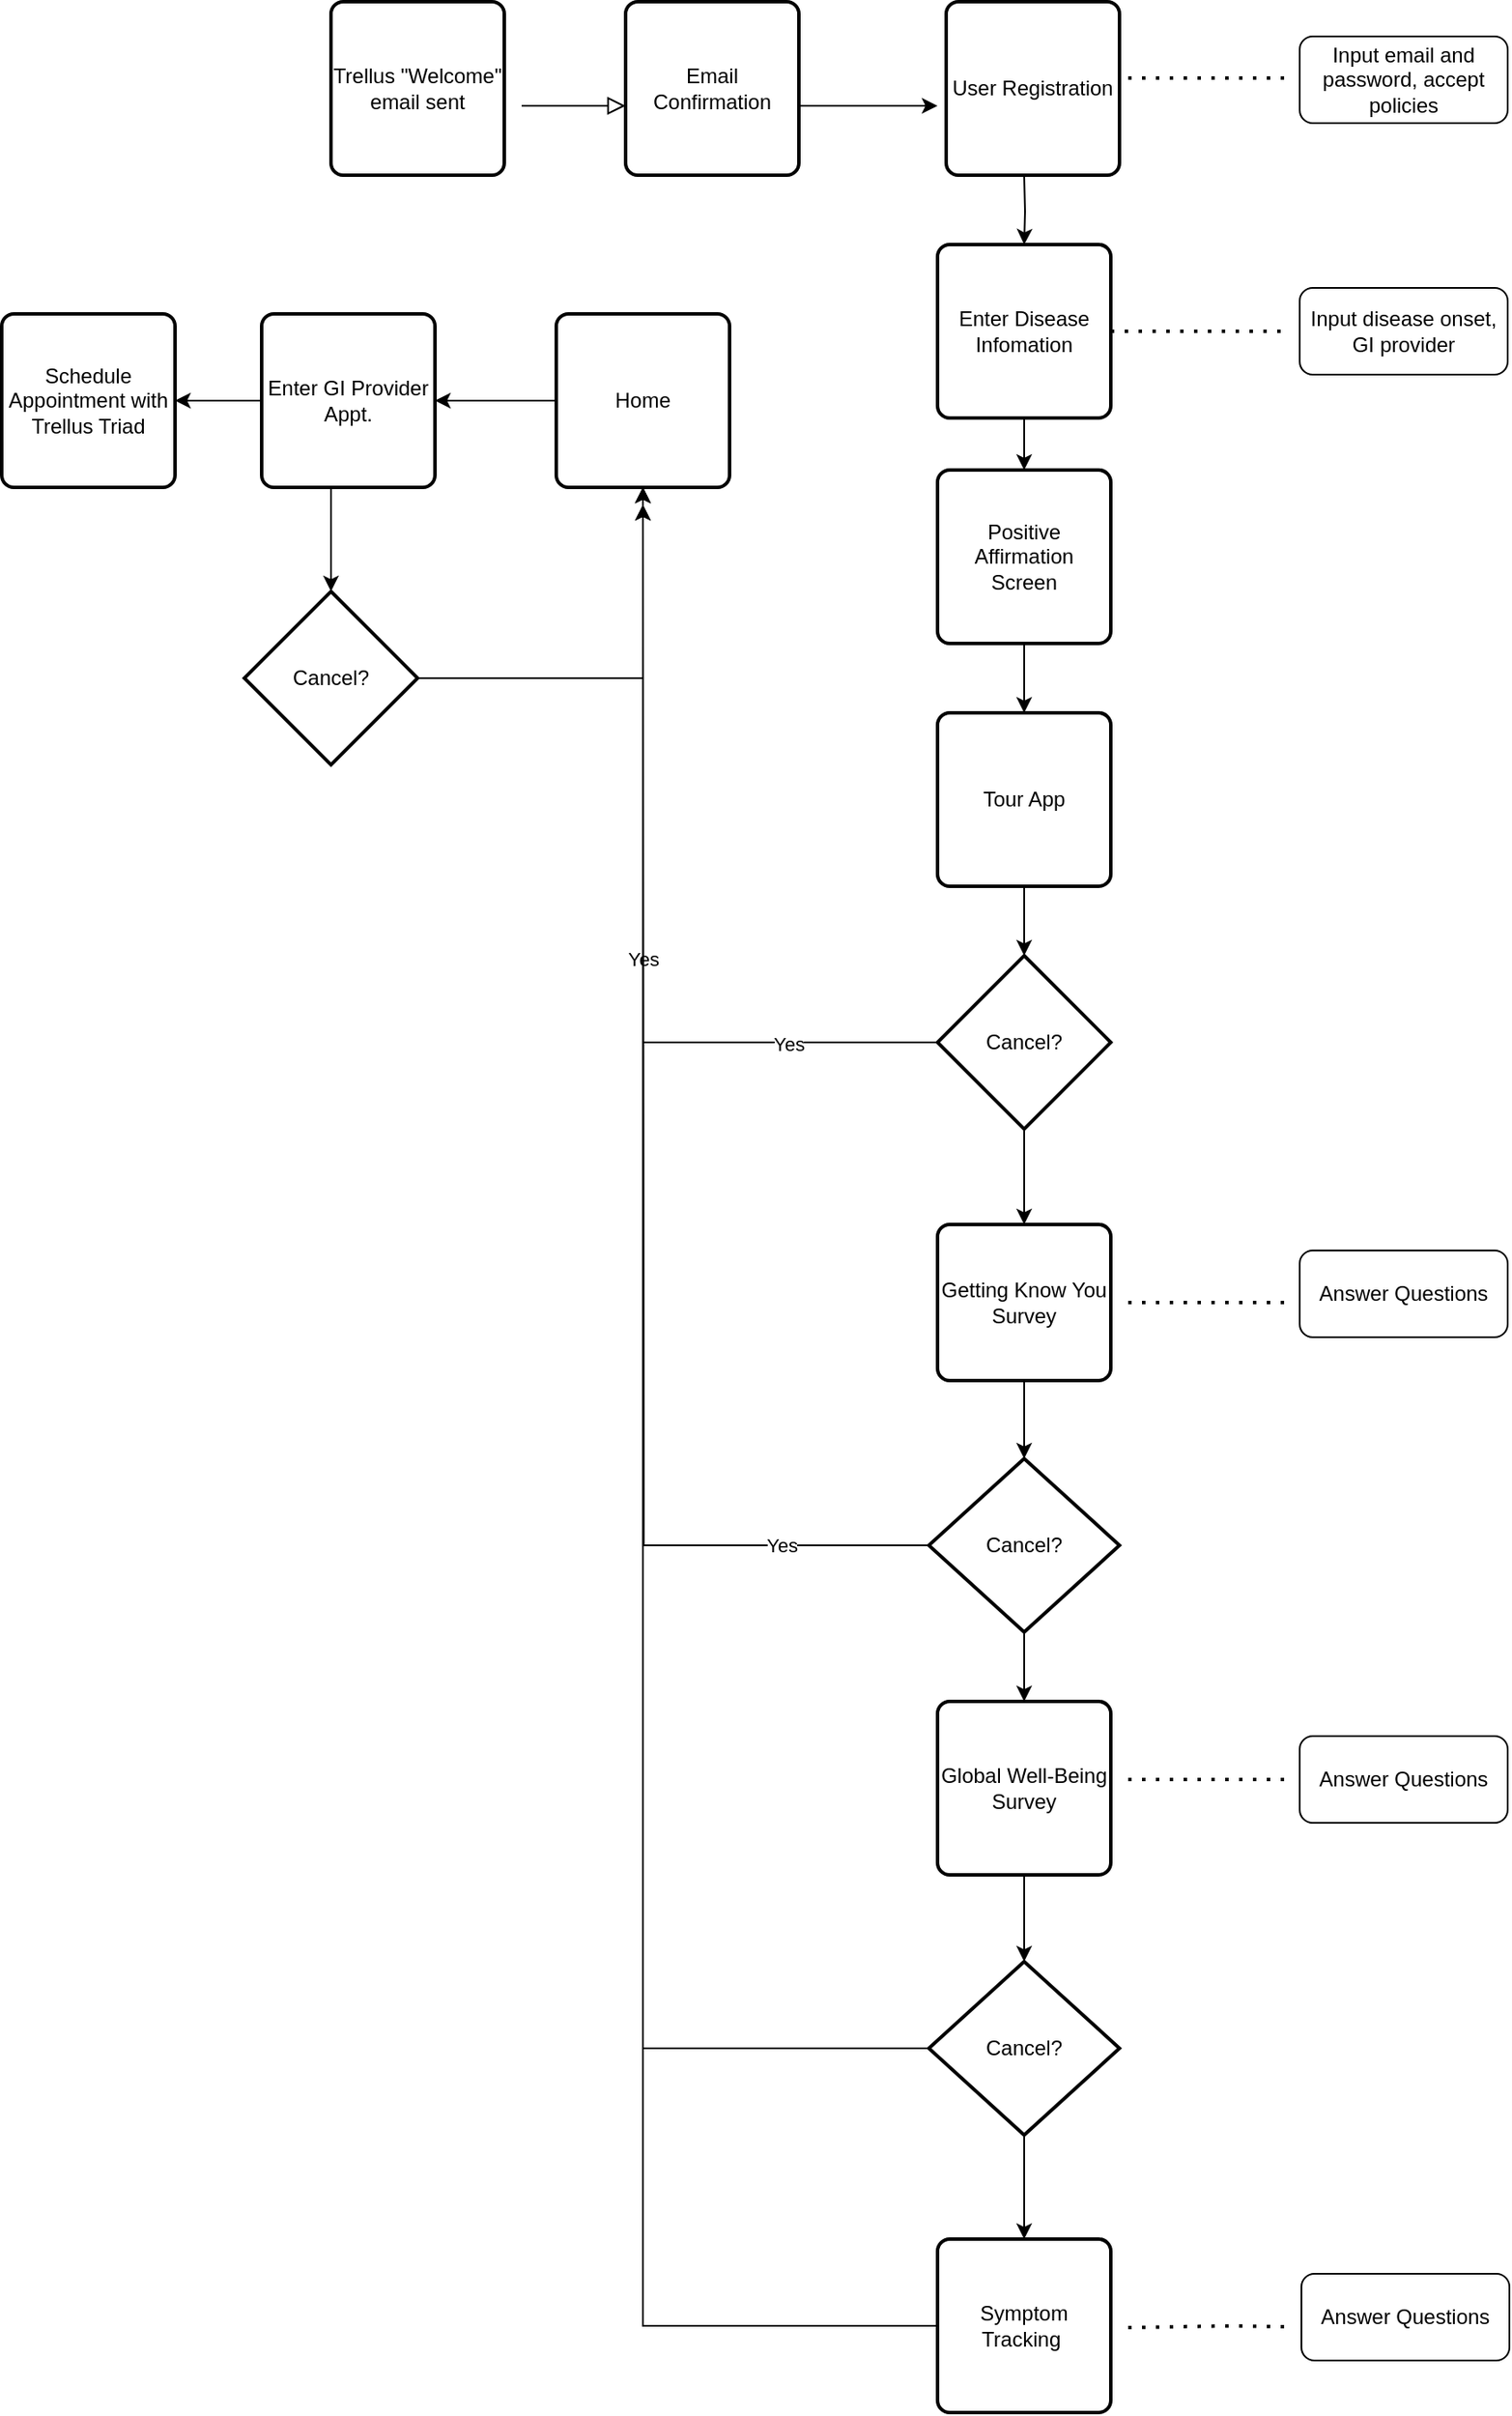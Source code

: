 <mxfile version="13.9.6" type="github">
  <diagram id="C5RBs43oDa-KdzZeNtuy" name="Page-1">
    <mxGraphModel dx="1829" dy="715" grid="1" gridSize="10" guides="1" tooltips="1" connect="1" arrows="1" fold="1" page="1" pageScale="1" pageWidth="827" pageHeight="1169" math="0" shadow="0">
      <root>
        <mxCell id="WIyWlLk6GJQsqaUBKTNV-0" />
        <mxCell id="WIyWlLk6GJQsqaUBKTNV-1" parent="WIyWlLk6GJQsqaUBKTNV-0" />
        <mxCell id="WIyWlLk6GJQsqaUBKTNV-2" value="" style="rounded=0;html=1;jettySize=auto;orthogonalLoop=1;fontSize=11;endArrow=block;endFill=0;endSize=8;strokeWidth=1;shadow=0;labelBackgroundColor=none;edgeStyle=orthogonalEdgeStyle;entryX=0;entryY=0.5;entryDx=0;entryDy=0;" parent="WIyWlLk6GJQsqaUBKTNV-1" edge="1">
          <mxGeometry relative="1" as="geometry">
            <mxPoint x="190" y="70" as="sourcePoint" />
            <mxPoint x="250" y="70" as="targetPoint" />
          </mxGeometry>
        </mxCell>
        <mxCell id="gGnMCyvagH3UXZfCAkN4-2" style="edgeStyle=orthogonalEdgeStyle;rounded=0;orthogonalLoop=1;jettySize=auto;html=1;exitX=1;exitY=0.5;exitDx=0;exitDy=0;entryX=0;entryY=0.5;entryDx=0;entryDy=0;" parent="WIyWlLk6GJQsqaUBKTNV-1" edge="1">
          <mxGeometry relative="1" as="geometry">
            <mxPoint x="350" y="70" as="sourcePoint" />
            <mxPoint x="430" y="70" as="targetPoint" />
          </mxGeometry>
        </mxCell>
        <mxCell id="gGnMCyvagH3UXZfCAkN4-8" style="edgeStyle=orthogonalEdgeStyle;rounded=0;orthogonalLoop=1;jettySize=auto;html=1;exitX=0.5;exitY=1;exitDx=0;exitDy=0;" parent="WIyWlLk6GJQsqaUBKTNV-1" target="gGnMCyvagH3UXZfCAkN4-7" edge="1">
          <mxGeometry relative="1" as="geometry">
            <mxPoint x="480" y="110" as="sourcePoint" />
          </mxGeometry>
        </mxCell>
        <mxCell id="gGnMCyvagH3UXZfCAkN4-16" style="edgeStyle=orthogonalEdgeStyle;rounded=0;orthogonalLoop=1;jettySize=auto;html=1;entryX=0.5;entryY=0;entryDx=0;entryDy=0;entryPerimeter=0;" parent="WIyWlLk6GJQsqaUBKTNV-1" source="7_HCONuBHNa6cHCysJDs-2" target="gGnMCyvagH3UXZfCAkN4-9" edge="1">
          <mxGeometry relative="1" as="geometry">
            <mxPoint x="480" y="290" as="targetPoint" />
          </mxGeometry>
        </mxCell>
        <mxCell id="gGnMCyvagH3UXZfCAkN4-7" value="Enter Disease Infomation&lt;br&gt;" style="rounded=1;whiteSpace=wrap;html=1;absoluteArcSize=1;arcSize=14;strokeWidth=2;" parent="WIyWlLk6GJQsqaUBKTNV-1" vertex="1">
          <mxGeometry x="430" y="150" width="100" height="100" as="geometry" />
        </mxCell>
        <mxCell id="gGnMCyvagH3UXZfCAkN4-12" style="edgeStyle=orthogonalEdgeStyle;rounded=0;orthogonalLoop=1;jettySize=auto;html=1;exitX=0;exitY=0.5;exitDx=0;exitDy=0;exitPerimeter=0;" parent="WIyWlLk6GJQsqaUBKTNV-1" source="gGnMCyvagH3UXZfCAkN4-9" target="gGnMCyvagH3UXZfCAkN4-11" edge="1">
          <mxGeometry relative="1" as="geometry" />
        </mxCell>
        <mxCell id="gGnMCyvagH3UXZfCAkN4-13" value="Yes" style="edgeLabel;html=1;align=center;verticalAlign=middle;resizable=0;points=[];" parent="gGnMCyvagH3UXZfCAkN4-12" vertex="1" connectable="0">
          <mxGeometry x="-0.108" relative="1" as="geometry">
            <mxPoint as="offset" />
          </mxGeometry>
        </mxCell>
        <mxCell id="7_HCONuBHNa6cHCysJDs-26" value="Yes" style="edgeLabel;html=1;align=center;verticalAlign=middle;resizable=0;points=[];" vertex="1" connectable="0" parent="gGnMCyvagH3UXZfCAkN4-12">
          <mxGeometry x="-0.649" y="1" relative="1" as="geometry">
            <mxPoint as="offset" />
          </mxGeometry>
        </mxCell>
        <mxCell id="Nl-RBcvD1tJ-WU8gPJ-2-0" style="edgeStyle=orthogonalEdgeStyle;rounded=0;orthogonalLoop=1;jettySize=auto;html=1;exitX=0.5;exitY=1;exitDx=0;exitDy=0;exitPerimeter=0;entryX=0.5;entryY=0;entryDx=0;entryDy=0;" edge="1" parent="WIyWlLk6GJQsqaUBKTNV-1" source="gGnMCyvagH3UXZfCAkN4-9" target="7_HCONuBHNa6cHCysJDs-5">
          <mxGeometry relative="1" as="geometry" />
        </mxCell>
        <mxCell id="gGnMCyvagH3UXZfCAkN4-9" value="Cancel?" style="strokeWidth=2;html=1;shape=mxgraph.flowchart.decision;whiteSpace=wrap;" parent="WIyWlLk6GJQsqaUBKTNV-1" vertex="1">
          <mxGeometry x="430" y="560" width="100" height="100" as="geometry" />
        </mxCell>
        <mxCell id="7_HCONuBHNa6cHCysJDs-40" style="edgeStyle=orthogonalEdgeStyle;rounded=0;orthogonalLoop=1;jettySize=auto;html=1;entryX=1;entryY=0.5;entryDx=0;entryDy=0;" edge="1" parent="WIyWlLk6GJQsqaUBKTNV-1" source="gGnMCyvagH3UXZfCAkN4-11" target="7_HCONuBHNa6cHCysJDs-39">
          <mxGeometry relative="1" as="geometry" />
        </mxCell>
        <mxCell id="gGnMCyvagH3UXZfCAkN4-11" value="Home" style="rounded=1;whiteSpace=wrap;html=1;absoluteArcSize=1;arcSize=14;strokeWidth=2;" parent="WIyWlLk6GJQsqaUBKTNV-1" vertex="1">
          <mxGeometry x="210" y="190" width="100" height="100" as="geometry" />
        </mxCell>
        <mxCell id="7_HCONuBHNa6cHCysJDs-32" style="edgeStyle=orthogonalEdgeStyle;rounded=0;orthogonalLoop=1;jettySize=auto;html=1;entryX=0.5;entryY=0;entryDx=0;entryDy=0;" edge="1" parent="WIyWlLk6GJQsqaUBKTNV-1" source="7_HCONuBHNa6cHCysJDs-1" target="7_HCONuBHNa6cHCysJDs-2">
          <mxGeometry relative="1" as="geometry" />
        </mxCell>
        <mxCell id="7_HCONuBHNa6cHCysJDs-1" value="Positive Affirmation Screen" style="rounded=1;whiteSpace=wrap;html=1;absoluteArcSize=1;arcSize=14;strokeWidth=2;" vertex="1" parent="WIyWlLk6GJQsqaUBKTNV-1">
          <mxGeometry x="430" y="280" width="100" height="100" as="geometry" />
        </mxCell>
        <mxCell id="7_HCONuBHNa6cHCysJDs-3" style="edgeStyle=orthogonalEdgeStyle;rounded=0;orthogonalLoop=1;jettySize=auto;html=1;entryX=0.5;entryY=0;entryDx=0;entryDy=0;entryPerimeter=0;" edge="1" parent="WIyWlLk6GJQsqaUBKTNV-1" source="gGnMCyvagH3UXZfCAkN4-7" target="7_HCONuBHNa6cHCysJDs-1">
          <mxGeometry relative="1" as="geometry">
            <mxPoint x="480" y="510" as="targetPoint" />
            <mxPoint x="480" y="220" as="sourcePoint" />
          </mxGeometry>
        </mxCell>
        <mxCell id="7_HCONuBHNa6cHCysJDs-2" value="Tour App" style="rounded=1;whiteSpace=wrap;html=1;absoluteArcSize=1;arcSize=14;strokeWidth=2;" vertex="1" parent="WIyWlLk6GJQsqaUBKTNV-1">
          <mxGeometry x="430" y="420" width="100" height="100" as="geometry" />
        </mxCell>
        <mxCell id="7_HCONuBHNa6cHCysJDs-33" style="edgeStyle=orthogonalEdgeStyle;rounded=0;orthogonalLoop=1;jettySize=auto;html=1;entryX=0.5;entryY=0;entryDx=0;entryDy=0;entryPerimeter=0;" edge="1" parent="WIyWlLk6GJQsqaUBKTNV-1" source="7_HCONuBHNa6cHCysJDs-5" target="7_HCONuBHNa6cHCysJDs-6">
          <mxGeometry relative="1" as="geometry" />
        </mxCell>
        <mxCell id="7_HCONuBHNa6cHCysJDs-5" value="Getting Know You Survey" style="rounded=1;whiteSpace=wrap;html=1;absoluteArcSize=1;arcSize=14;strokeWidth=2;" vertex="1" parent="WIyWlLk6GJQsqaUBKTNV-1">
          <mxGeometry x="430" y="715" width="100" height="90" as="geometry" />
        </mxCell>
        <mxCell id="7_HCONuBHNa6cHCysJDs-7" style="edgeStyle=orthogonalEdgeStyle;rounded=0;orthogonalLoop=1;jettySize=auto;html=1;" edge="1" parent="WIyWlLk6GJQsqaUBKTNV-1" source="7_HCONuBHNa6cHCysJDs-6">
          <mxGeometry relative="1" as="geometry">
            <mxPoint x="260" y="300" as="targetPoint" />
          </mxGeometry>
        </mxCell>
        <mxCell id="7_HCONuBHNa6cHCysJDs-8" value="Yes" style="edgeLabel;html=1;align=center;verticalAlign=middle;resizable=0;points=[];" vertex="1" connectable="0" parent="7_HCONuBHNa6cHCysJDs-7">
          <mxGeometry x="-0.793" y="3" relative="1" as="geometry">
            <mxPoint x="-6" y="-3" as="offset" />
          </mxGeometry>
        </mxCell>
        <mxCell id="7_HCONuBHNa6cHCysJDs-34" style="edgeStyle=orthogonalEdgeStyle;rounded=0;orthogonalLoop=1;jettySize=auto;html=1;" edge="1" parent="WIyWlLk6GJQsqaUBKTNV-1" source="7_HCONuBHNa6cHCysJDs-6">
          <mxGeometry relative="1" as="geometry">
            <mxPoint x="480" y="990" as="targetPoint" />
          </mxGeometry>
        </mxCell>
        <mxCell id="7_HCONuBHNa6cHCysJDs-6" value="Cancel?" style="strokeWidth=2;html=1;shape=mxgraph.flowchart.decision;whiteSpace=wrap;" vertex="1" parent="WIyWlLk6GJQsqaUBKTNV-1">
          <mxGeometry x="425" y="850" width="110" height="100" as="geometry" />
        </mxCell>
        <mxCell id="7_HCONuBHNa6cHCysJDs-35" style="edgeStyle=orthogonalEdgeStyle;rounded=0;orthogonalLoop=1;jettySize=auto;html=1;entryX=0.5;entryY=0;entryDx=0;entryDy=0;entryPerimeter=0;" edge="1" parent="WIyWlLk6GJQsqaUBKTNV-1" source="7_HCONuBHNa6cHCysJDs-9" target="7_HCONuBHNa6cHCysJDs-10">
          <mxGeometry relative="1" as="geometry" />
        </mxCell>
        <mxCell id="7_HCONuBHNa6cHCysJDs-9" value="Global Well-Being Survey" style="rounded=1;whiteSpace=wrap;html=1;absoluteArcSize=1;arcSize=14;strokeWidth=2;" vertex="1" parent="WIyWlLk6GJQsqaUBKTNV-1">
          <mxGeometry x="430" y="990" width="100" height="100" as="geometry" />
        </mxCell>
        <mxCell id="7_HCONuBHNa6cHCysJDs-36" style="edgeStyle=orthogonalEdgeStyle;rounded=0;orthogonalLoop=1;jettySize=auto;html=1;" edge="1" parent="WIyWlLk6GJQsqaUBKTNV-1" source="7_HCONuBHNa6cHCysJDs-10">
          <mxGeometry relative="1" as="geometry">
            <mxPoint x="480" y="1300" as="targetPoint" />
          </mxGeometry>
        </mxCell>
        <mxCell id="7_HCONuBHNa6cHCysJDs-10" value="Cancel?" style="strokeWidth=2;html=1;shape=mxgraph.flowchart.decision;whiteSpace=wrap;" vertex="1" parent="WIyWlLk6GJQsqaUBKTNV-1">
          <mxGeometry x="425" y="1140" width="110" height="100" as="geometry" />
        </mxCell>
        <mxCell id="7_HCONuBHNa6cHCysJDs-19" style="edgeStyle=orthogonalEdgeStyle;rounded=0;orthogonalLoop=1;jettySize=auto;html=1;exitX=0;exitY=0.5;exitDx=0;exitDy=0;exitPerimeter=0;" edge="1" parent="WIyWlLk6GJQsqaUBKTNV-1" source="7_HCONuBHNa6cHCysJDs-10">
          <mxGeometry relative="1" as="geometry">
            <mxPoint x="260" y="300" as="targetPoint" />
            <mxPoint x="400" y="1000" as="sourcePoint" />
            <Array as="points">
              <mxPoint x="260" y="1190" />
            </Array>
          </mxGeometry>
        </mxCell>
        <mxCell id="7_HCONuBHNa6cHCysJDs-38" style="edgeStyle=orthogonalEdgeStyle;rounded=0;orthogonalLoop=1;jettySize=auto;html=1;entryX=0.5;entryY=1;entryDx=0;entryDy=0;" edge="1" parent="WIyWlLk6GJQsqaUBKTNV-1" source="7_HCONuBHNa6cHCysJDs-11" target="gGnMCyvagH3UXZfCAkN4-11">
          <mxGeometry relative="1" as="geometry" />
        </mxCell>
        <mxCell id="7_HCONuBHNa6cHCysJDs-11" value="Symptom Tracking&amp;nbsp;" style="rounded=1;whiteSpace=wrap;html=1;absoluteArcSize=1;arcSize=14;strokeWidth=2;" vertex="1" parent="WIyWlLk6GJQsqaUBKTNV-1">
          <mxGeometry x="430" y="1300" width="100" height="100" as="geometry" />
        </mxCell>
        <mxCell id="7_HCONuBHNa6cHCysJDs-42" style="edgeStyle=orthogonalEdgeStyle;rounded=0;orthogonalLoop=1;jettySize=auto;html=1;entryX=0.5;entryY=0;entryDx=0;entryDy=0;entryPerimeter=0;" edge="1" parent="WIyWlLk6GJQsqaUBKTNV-1" source="7_HCONuBHNa6cHCysJDs-39" target="7_HCONuBHNa6cHCysJDs-41">
          <mxGeometry relative="1" as="geometry">
            <Array as="points">
              <mxPoint x="80" y="310" />
              <mxPoint x="80" y="310" />
            </Array>
          </mxGeometry>
        </mxCell>
        <mxCell id="7_HCONuBHNa6cHCysJDs-45" style="edgeStyle=orthogonalEdgeStyle;rounded=0;orthogonalLoop=1;jettySize=auto;html=1;entryX=1;entryY=0.5;entryDx=0;entryDy=0;" edge="1" parent="WIyWlLk6GJQsqaUBKTNV-1" source="7_HCONuBHNa6cHCysJDs-39" target="7_HCONuBHNa6cHCysJDs-44">
          <mxGeometry relative="1" as="geometry" />
        </mxCell>
        <mxCell id="7_HCONuBHNa6cHCysJDs-39" value="Enter GI Provider Appt." style="rounded=1;whiteSpace=wrap;html=1;absoluteArcSize=1;arcSize=14;strokeWidth=2;" vertex="1" parent="WIyWlLk6GJQsqaUBKTNV-1">
          <mxGeometry x="40" y="190" width="100" height="100" as="geometry" />
        </mxCell>
        <mxCell id="7_HCONuBHNa6cHCysJDs-43" style="edgeStyle=orthogonalEdgeStyle;rounded=0;orthogonalLoop=1;jettySize=auto;html=1;entryX=0.5;entryY=1;entryDx=0;entryDy=0;" edge="1" parent="WIyWlLk6GJQsqaUBKTNV-1" source="7_HCONuBHNa6cHCysJDs-41" target="gGnMCyvagH3UXZfCAkN4-11">
          <mxGeometry relative="1" as="geometry" />
        </mxCell>
        <mxCell id="7_HCONuBHNa6cHCysJDs-41" value="Cancel?" style="strokeWidth=2;html=1;shape=mxgraph.flowchart.decision;whiteSpace=wrap;" vertex="1" parent="WIyWlLk6GJQsqaUBKTNV-1">
          <mxGeometry x="30" y="350" width="100" height="100" as="geometry" />
        </mxCell>
        <mxCell id="7_HCONuBHNa6cHCysJDs-44" value="Schedule Appointment with Trellus Triad" style="rounded=1;whiteSpace=wrap;html=1;absoluteArcSize=1;arcSize=14;strokeWidth=2;" vertex="1" parent="WIyWlLk6GJQsqaUBKTNV-1">
          <mxGeometry x="-110" y="190" width="100" height="100" as="geometry" />
        </mxCell>
        <mxCell id="7_HCONuBHNa6cHCysJDs-54" value="User Registration" style="rounded=1;whiteSpace=wrap;html=1;absoluteArcSize=1;arcSize=14;strokeWidth=2;" vertex="1" parent="WIyWlLk6GJQsqaUBKTNV-1">
          <mxGeometry x="435" y="10" width="100" height="100" as="geometry" />
        </mxCell>
        <mxCell id="7_HCONuBHNa6cHCysJDs-55" value="Email Confirmation" style="rounded=1;whiteSpace=wrap;html=1;absoluteArcSize=1;arcSize=14;strokeWidth=2;" vertex="1" parent="WIyWlLk6GJQsqaUBKTNV-1">
          <mxGeometry x="250" y="10" width="100" height="100" as="geometry" />
        </mxCell>
        <mxCell id="7_HCONuBHNa6cHCysJDs-56" value="Trellus &quot;Welcome&quot; email sent" style="rounded=1;whiteSpace=wrap;html=1;absoluteArcSize=1;arcSize=14;strokeWidth=2;" vertex="1" parent="WIyWlLk6GJQsqaUBKTNV-1">
          <mxGeometry x="80" y="10" width="100" height="100" as="geometry" />
        </mxCell>
        <mxCell id="7_HCONuBHNa6cHCysJDs-58" value="Input email and password, accept policies" style="rounded=1;whiteSpace=wrap;html=1;" vertex="1" parent="WIyWlLk6GJQsqaUBKTNV-1">
          <mxGeometry x="639" y="30" width="120" height="50" as="geometry" />
        </mxCell>
        <mxCell id="7_HCONuBHNa6cHCysJDs-59" value="Input disease onset, GI provider" style="rounded=1;whiteSpace=wrap;html=1;" vertex="1" parent="WIyWlLk6GJQsqaUBKTNV-1">
          <mxGeometry x="639" y="175" width="120" height="50" as="geometry" />
        </mxCell>
        <mxCell id="7_HCONuBHNa6cHCysJDs-60" value="Answer Questions" style="rounded=1;whiteSpace=wrap;html=1;" vertex="1" parent="WIyWlLk6GJQsqaUBKTNV-1">
          <mxGeometry x="639" y="730" width="120" height="50" as="geometry" />
        </mxCell>
        <mxCell id="7_HCONuBHNa6cHCysJDs-61" value="Answer Questions" style="rounded=1;whiteSpace=wrap;html=1;" vertex="1" parent="WIyWlLk6GJQsqaUBKTNV-1">
          <mxGeometry x="639" y="1010" width="120" height="50" as="geometry" />
        </mxCell>
        <mxCell id="7_HCONuBHNa6cHCysJDs-62" value="Answer Questions" style="rounded=1;whiteSpace=wrap;html=1;" vertex="1" parent="WIyWlLk6GJQsqaUBKTNV-1">
          <mxGeometry x="640" y="1320" width="120" height="50" as="geometry" />
        </mxCell>
        <mxCell id="7_HCONuBHNa6cHCysJDs-67" value="" style="endArrow=none;dashed=1;html=1;dashPattern=1 3;strokeWidth=2;entryX=-0.075;entryY=0.61;entryDx=0;entryDy=0;entryPerimeter=0;" edge="1" parent="WIyWlLk6GJQsqaUBKTNV-1" target="7_HCONuBHNa6cHCysJDs-62">
          <mxGeometry width="50" height="50" relative="1" as="geometry">
            <mxPoint x="540" y="1351" as="sourcePoint" />
            <mxPoint x="383" y="1129" as="targetPoint" />
            <Array as="points">
              <mxPoint x="600" y="1350" />
            </Array>
          </mxGeometry>
        </mxCell>
        <mxCell id="7_HCONuBHNa6cHCysJDs-69" value="" style="endArrow=none;dashed=1;html=1;dashPattern=1 3;strokeWidth=2;" edge="1" parent="WIyWlLk6GJQsqaUBKTNV-1">
          <mxGeometry width="50" height="50" relative="1" as="geometry">
            <mxPoint x="540" y="1035" as="sourcePoint" />
            <mxPoint x="630" y="1035" as="targetPoint" />
          </mxGeometry>
        </mxCell>
        <mxCell id="7_HCONuBHNa6cHCysJDs-70" value="" style="endArrow=none;dashed=1;html=1;dashPattern=1 3;strokeWidth=2;" edge="1" parent="WIyWlLk6GJQsqaUBKTNV-1">
          <mxGeometry width="50" height="50" relative="1" as="geometry">
            <mxPoint x="540" y="760" as="sourcePoint" />
            <mxPoint x="630" y="760" as="targetPoint" />
          </mxGeometry>
        </mxCell>
        <mxCell id="7_HCONuBHNa6cHCysJDs-71" value="" style="endArrow=none;dashed=1;html=1;dashPattern=1 3;strokeWidth=2;exitX=1;exitY=0.5;exitDx=0;exitDy=0;" edge="1" parent="WIyWlLk6GJQsqaUBKTNV-1" source="gGnMCyvagH3UXZfCAkN4-7">
          <mxGeometry width="50" height="50" relative="1" as="geometry">
            <mxPoint x="540" y="200" as="sourcePoint" />
            <mxPoint x="630" y="200" as="targetPoint" />
          </mxGeometry>
        </mxCell>
        <mxCell id="7_HCONuBHNa6cHCysJDs-72" value="" style="endArrow=none;dashed=1;html=1;dashPattern=1 3;strokeWidth=2;" edge="1" parent="WIyWlLk6GJQsqaUBKTNV-1">
          <mxGeometry width="50" height="50" relative="1" as="geometry">
            <mxPoint x="540" y="54" as="sourcePoint" />
            <mxPoint x="630" y="54" as="targetPoint" />
          </mxGeometry>
        </mxCell>
      </root>
    </mxGraphModel>
  </diagram>
</mxfile>
